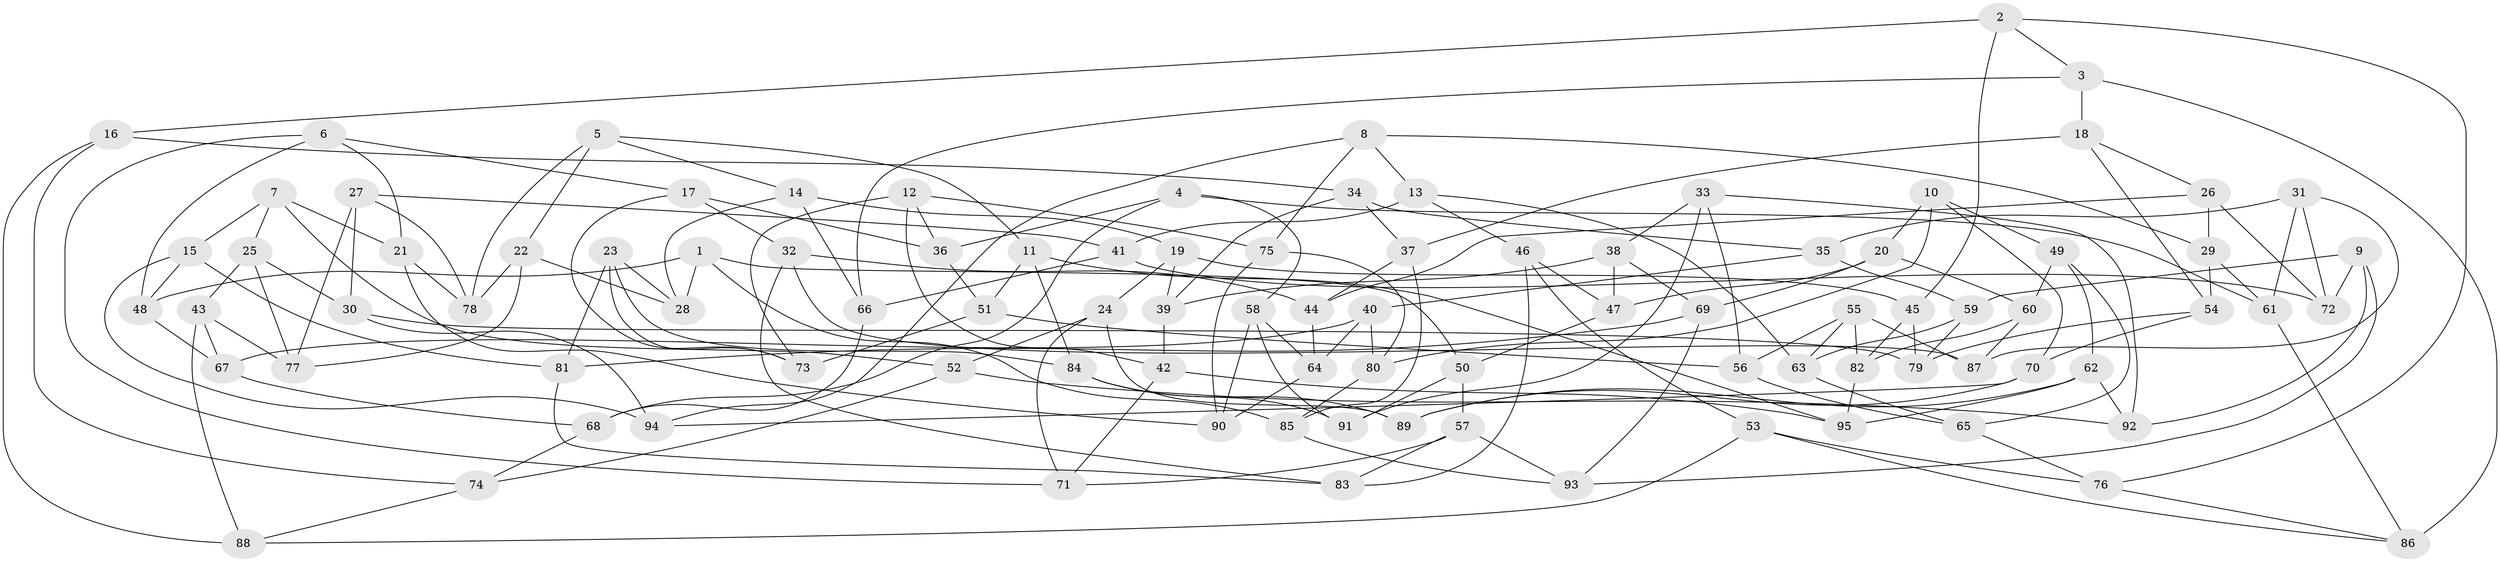 // coarse degree distribution, {6: 0.5254237288135594, 4: 0.3728813559322034, 5: 0.0847457627118644, 3: 0.01694915254237288}
// Generated by graph-tools (version 1.1) at 2025/52/02/27/25 19:52:29]
// undirected, 95 vertices, 190 edges
graph export_dot {
graph [start="1"]
  node [color=gray90,style=filled];
  1;
  2;
  3;
  4;
  5;
  6;
  7;
  8;
  9;
  10;
  11;
  12;
  13;
  14;
  15;
  16;
  17;
  18;
  19;
  20;
  21;
  22;
  23;
  24;
  25;
  26;
  27;
  28;
  29;
  30;
  31;
  32;
  33;
  34;
  35;
  36;
  37;
  38;
  39;
  40;
  41;
  42;
  43;
  44;
  45;
  46;
  47;
  48;
  49;
  50;
  51;
  52;
  53;
  54;
  55;
  56;
  57;
  58;
  59;
  60;
  61;
  62;
  63;
  64;
  65;
  66;
  67;
  68;
  69;
  70;
  71;
  72;
  73;
  74;
  75;
  76;
  77;
  78;
  79;
  80;
  81;
  82;
  83;
  84;
  85;
  86;
  87;
  88;
  89;
  90;
  91;
  92;
  93;
  94;
  95;
  1 -- 50;
  1 -- 28;
  1 -- 48;
  1 -- 85;
  2 -- 76;
  2 -- 16;
  2 -- 3;
  2 -- 45;
  3 -- 18;
  3 -- 86;
  3 -- 66;
  4 -- 58;
  4 -- 61;
  4 -- 36;
  4 -- 68;
  5 -- 22;
  5 -- 78;
  5 -- 11;
  5 -- 14;
  6 -- 21;
  6 -- 17;
  6 -- 71;
  6 -- 48;
  7 -- 52;
  7 -- 25;
  7 -- 21;
  7 -- 15;
  8 -- 29;
  8 -- 75;
  8 -- 94;
  8 -- 13;
  9 -- 59;
  9 -- 92;
  9 -- 72;
  9 -- 93;
  10 -- 80;
  10 -- 20;
  10 -- 70;
  10 -- 49;
  11 -- 84;
  11 -- 95;
  11 -- 51;
  12 -- 36;
  12 -- 73;
  12 -- 42;
  12 -- 75;
  13 -- 63;
  13 -- 41;
  13 -- 46;
  14 -- 66;
  14 -- 28;
  14 -- 19;
  15 -- 48;
  15 -- 94;
  15 -- 81;
  16 -- 34;
  16 -- 88;
  16 -- 74;
  17 -- 36;
  17 -- 32;
  17 -- 73;
  18 -- 54;
  18 -- 26;
  18 -- 37;
  19 -- 45;
  19 -- 39;
  19 -- 24;
  20 -- 69;
  20 -- 60;
  20 -- 47;
  21 -- 78;
  21 -- 90;
  22 -- 78;
  22 -- 28;
  22 -- 77;
  23 -- 84;
  23 -- 73;
  23 -- 81;
  23 -- 28;
  24 -- 71;
  24 -- 52;
  24 -- 89;
  25 -- 43;
  25 -- 30;
  25 -- 77;
  26 -- 29;
  26 -- 72;
  26 -- 44;
  27 -- 41;
  27 -- 78;
  27 -- 77;
  27 -- 30;
  29 -- 54;
  29 -- 61;
  30 -- 79;
  30 -- 94;
  31 -- 72;
  31 -- 61;
  31 -- 35;
  31 -- 87;
  32 -- 44;
  32 -- 87;
  32 -- 83;
  33 -- 92;
  33 -- 56;
  33 -- 38;
  33 -- 91;
  34 -- 39;
  34 -- 37;
  34 -- 35;
  35 -- 40;
  35 -- 59;
  36 -- 51;
  37 -- 44;
  37 -- 85;
  38 -- 39;
  38 -- 69;
  38 -- 47;
  39 -- 42;
  40 -- 80;
  40 -- 64;
  40 -- 67;
  41 -- 66;
  41 -- 72;
  42 -- 95;
  42 -- 71;
  43 -- 77;
  43 -- 67;
  43 -- 88;
  44 -- 64;
  45 -- 79;
  45 -- 82;
  46 -- 83;
  46 -- 53;
  46 -- 47;
  47 -- 50;
  48 -- 67;
  49 -- 62;
  49 -- 65;
  49 -- 60;
  50 -- 57;
  50 -- 91;
  51 -- 56;
  51 -- 73;
  52 -- 92;
  52 -- 74;
  53 -- 86;
  53 -- 76;
  53 -- 88;
  54 -- 70;
  54 -- 79;
  55 -- 87;
  55 -- 82;
  55 -- 63;
  55 -- 56;
  56 -- 65;
  57 -- 71;
  57 -- 83;
  57 -- 93;
  58 -- 64;
  58 -- 90;
  58 -- 91;
  59 -- 63;
  59 -- 79;
  60 -- 82;
  60 -- 87;
  61 -- 86;
  62 -- 89;
  62 -- 92;
  62 -- 95;
  63 -- 65;
  64 -- 90;
  65 -- 76;
  66 -- 68;
  67 -- 68;
  68 -- 74;
  69 -- 93;
  69 -- 81;
  70 -- 89;
  70 -- 94;
  74 -- 88;
  75 -- 80;
  75 -- 90;
  76 -- 86;
  80 -- 85;
  81 -- 83;
  82 -- 95;
  84 -- 91;
  84 -- 89;
  85 -- 93;
}
